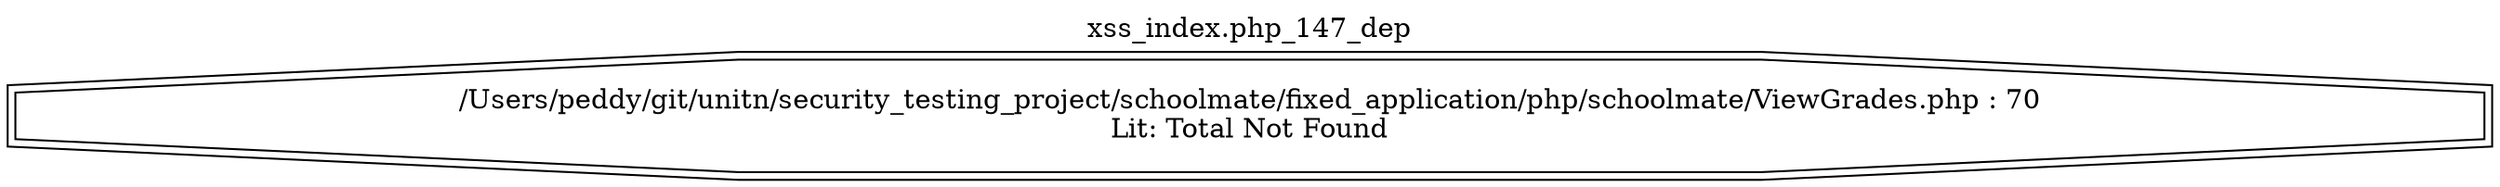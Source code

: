 digraph cfg {
  label="xss_index.php_147_dep";
  labelloc=t;
  n1 [shape=doubleoctagon, label="/Users/peddy/git/unitn/security_testing_project/schoolmate/fixed_application/php/schoolmate/ViewGrades.php : 70\nLit: Total Not Found\n"];
}
